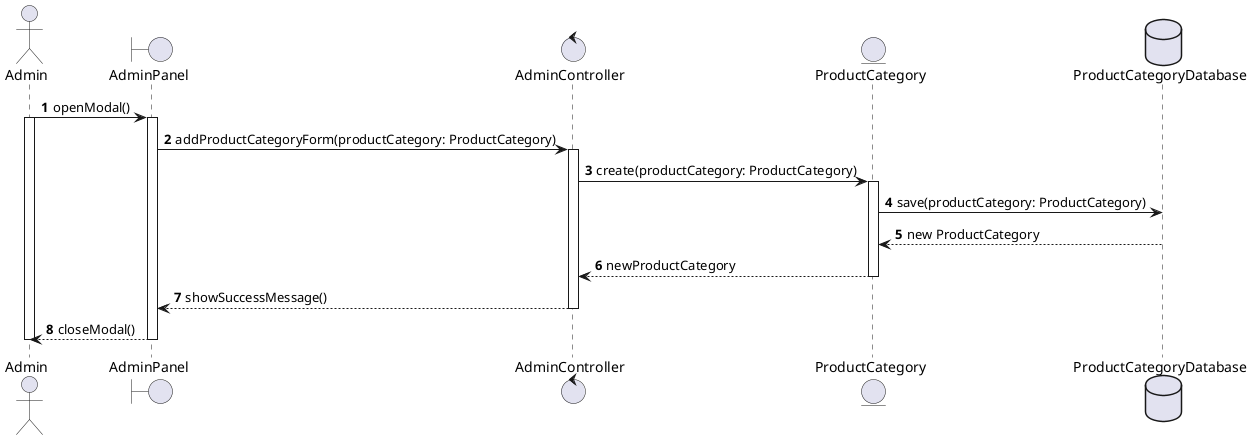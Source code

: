 @startuml Add productCategory sequence
autonumber
actor Admin
boundary AdminPanel as ap
control AdminController as ac
entity ProductCategory as p
database ProductCategoryDatabase as pr
Admin -> ap++ : openModal()
Admin++
ap -> ac : addProductCategoryForm(productCategory: ProductCategory)
ac++
ac -> p : create(productCategory: ProductCategory)
p++
p -> pr : save(productCategory: ProductCategory)
pr --> p-- : new ProductCategory
p --> ac-- : newProductCategory
ac --> ap-- : showSuccessMessage()
ap --> Admin-- : closeModal()
Admin--
@enduml